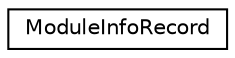 digraph "Graphical Class Hierarchy"
{
 // LATEX_PDF_SIZE
  edge [fontname="Helvetica",fontsize="10",labelfontname="Helvetica",labelfontsize="10"];
  node [fontname="Helvetica",fontsize="10",shape=record];
  rankdir="LR";
  Node0 [label="ModuleInfoRecord",height=0.2,width=0.4,color="black", fillcolor="white", style="filled",URL="$classmoja_1_1modules_1_1cbm_1_1ModuleInfoRecord.html",tooltip=" "];
}
